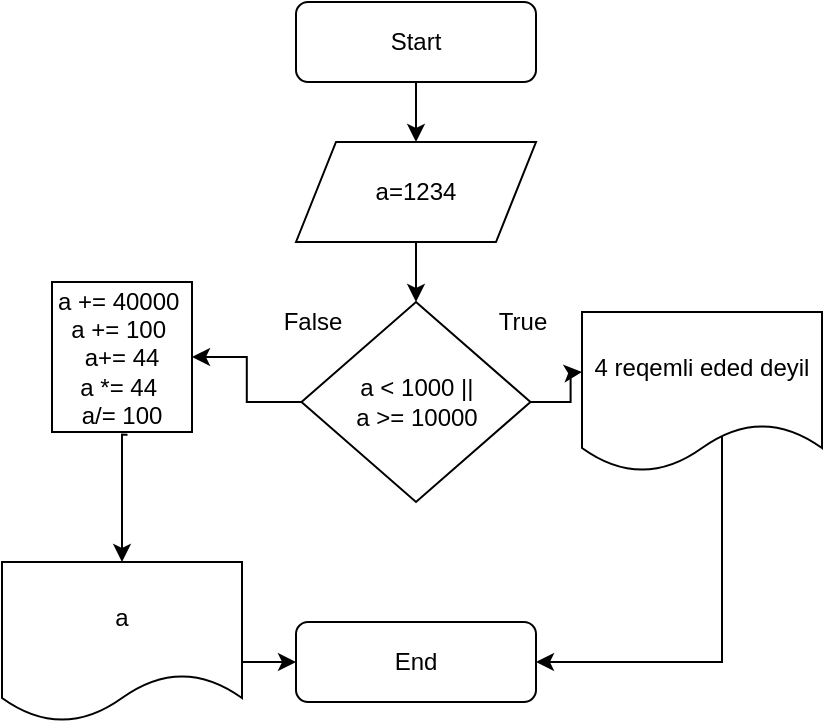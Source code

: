 <mxfile version="16.5.1" type="device"><diagram id="vwgzbV6f9qIAYS0D97HC" name="Page-1"><mxGraphModel dx="918" dy="572" grid="1" gridSize="10" guides="1" tooltips="1" connect="1" arrows="1" fold="1" page="1" pageScale="1" pageWidth="850" pageHeight="1100" math="0" shadow="0"><root><mxCell id="0"/><mxCell id="1" parent="0"/><mxCell id="ppOvj2_jY-yKDa5ZknTW-2" value="End" style="rounded=1;whiteSpace=wrap;html=1;" parent="1" vertex="1"><mxGeometry x="387" y="350" width="120" height="40" as="geometry"/></mxCell><mxCell id="p09BLcKj-EsGFWfXhzJq-1" style="edgeStyle=orthogonalEdgeStyle;rounded=0;orthogonalLoop=1;jettySize=auto;html=1;" parent="1" source="ppOvj2_jY-yKDa5ZknTW-3" edge="1"><mxGeometry relative="1" as="geometry"><mxPoint x="447" y="110" as="targetPoint"/></mxGeometry></mxCell><mxCell id="ppOvj2_jY-yKDa5ZknTW-3" value="Start" style="rounded=1;whiteSpace=wrap;html=1;" parent="1" vertex="1"><mxGeometry x="387" y="40" width="120" height="40" as="geometry"/></mxCell><mxCell id="p09BLcKj-EsGFWfXhzJq-3" style="edgeStyle=orthogonalEdgeStyle;rounded=0;orthogonalLoop=1;jettySize=auto;html=1;" parent="1" source="p09BLcKj-EsGFWfXhzJq-2" edge="1"><mxGeometry relative="1" as="geometry"><mxPoint x="447" y="190" as="targetPoint"/></mxGeometry></mxCell><mxCell id="p09BLcKj-EsGFWfXhzJq-2" value="a=1234" style="shape=parallelogram;perimeter=parallelogramPerimeter;whiteSpace=wrap;html=1;fixedSize=1;" parent="1" vertex="1"><mxGeometry x="387" y="110" width="120" height="50" as="geometry"/></mxCell><mxCell id="p09BLcKj-EsGFWfXhzJq-5" style="edgeStyle=orthogonalEdgeStyle;rounded=0;orthogonalLoop=1;jettySize=auto;html=1;" parent="1" source="p09BLcKj-EsGFWfXhzJq-4" edge="1"><mxGeometry relative="1" as="geometry"><mxPoint x="530" y="225" as="targetPoint"/></mxGeometry></mxCell><mxCell id="p09BLcKj-EsGFWfXhzJq-6" style="edgeStyle=orthogonalEdgeStyle;rounded=0;orthogonalLoop=1;jettySize=auto;html=1;entryX=1;entryY=0.5;entryDx=0;entryDy=0;" parent="1" source="p09BLcKj-EsGFWfXhzJq-4" edge="1" target="4JV2UN_XdQW7ILGtnzzu-1"><mxGeometry relative="1" as="geometry"><mxPoint x="360" y="225" as="targetPoint"/></mxGeometry></mxCell><mxCell id="p09BLcKj-EsGFWfXhzJq-4" value="a &amp;lt; 1000 || &lt;br&gt;a &amp;gt;= 10000" style="rhombus;whiteSpace=wrap;html=1;" parent="1" vertex="1"><mxGeometry x="389.75" y="190" width="114.5" height="100" as="geometry"/></mxCell><mxCell id="p09BLcKj-EsGFWfXhzJq-11" style="edgeStyle=orthogonalEdgeStyle;rounded=0;orthogonalLoop=1;jettySize=auto;html=1;entryX=0.5;entryY=0;entryDx=0;entryDy=0;exitX=0.523;exitY=0.829;exitDx=0;exitDy=0;exitPerimeter=0;" parent="1" edge="1"><mxGeometry relative="1" as="geometry"><mxPoint x="300" y="320" as="targetPoint"/><Array as="points"><mxPoint x="300" y="256"/></Array><mxPoint x="302.76" y="256.32" as="sourcePoint"/></mxGeometry></mxCell><mxCell id="p09BLcKj-EsGFWfXhzJq-12" style="edgeStyle=orthogonalEdgeStyle;rounded=0;orthogonalLoop=1;jettySize=auto;html=1;" parent="1" target="ppOvj2_jY-yKDa5ZknTW-2" edge="1"><mxGeometry relative="1" as="geometry"><mxPoint x="343.321" y="370.037" as="sourcePoint"/><Array as="points"><mxPoint x="380" y="370"/><mxPoint x="380" y="370"/></Array></mxGeometry></mxCell><mxCell id="p09BLcKj-EsGFWfXhzJq-10" style="edgeStyle=orthogonalEdgeStyle;rounded=0;orthogonalLoop=1;jettySize=auto;html=1;entryX=1;entryY=0.5;entryDx=0;entryDy=0;" parent="1" target="ppOvj2_jY-yKDa5ZknTW-2" edge="1"><mxGeometry relative="1" as="geometry"><mxPoint x="590" y="480" as="targetPoint"/><Array as="points"><mxPoint x="600" y="370"/></Array><mxPoint x="600" y="255" as="sourcePoint"/></mxGeometry></mxCell><mxCell id="p09BLcKj-EsGFWfXhzJq-15" value="True" style="text;html=1;align=center;verticalAlign=middle;resizable=0;points=[];autosize=1;strokeColor=none;fillColor=none;" parent="1" vertex="1"><mxGeometry x="480" y="190" width="40" height="20" as="geometry"/></mxCell><mxCell id="p09BLcKj-EsGFWfXhzJq-16" value="False" style="text;html=1;align=center;verticalAlign=middle;resizable=0;points=[];autosize=1;strokeColor=none;fillColor=none;" parent="1" vertex="1"><mxGeometry x="370" y="190" width="50" height="20" as="geometry"/></mxCell><mxCell id="4JV2UN_XdQW7ILGtnzzu-1" value="a += 40000&amp;nbsp;&lt;br&gt;a += 100&amp;nbsp;&lt;br&gt;a+= 44&lt;br&gt;a *= 44&amp;nbsp;&lt;br&gt;a/= 100" style="rounded=0;whiteSpace=wrap;html=1;" vertex="1" parent="1"><mxGeometry x="265" y="180" width="70" height="75" as="geometry"/></mxCell><mxCell id="4JV2UN_XdQW7ILGtnzzu-3" value="a" style="shape=document;whiteSpace=wrap;html=1;boundedLbl=1;" vertex="1" parent="1"><mxGeometry x="240" y="320" width="120" height="80" as="geometry"/></mxCell><mxCell id="4JV2UN_XdQW7ILGtnzzu-4" value="&lt;span&gt;4 reqemli eded deyil&lt;/span&gt;" style="shape=document;whiteSpace=wrap;html=1;boundedLbl=1;" vertex="1" parent="1"><mxGeometry x="530" y="195" width="120" height="80" as="geometry"/></mxCell></root></mxGraphModel></diagram></mxfile>